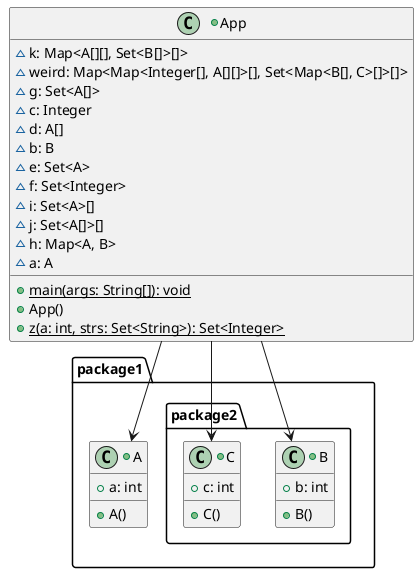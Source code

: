 @startuml
'Generated by linter project
'Certain abstract methods and enum methods do not have paramater names available
'Inner classes, Exceptions, and Generic/Paramaterized classes are unsupported
'There may also be the occasional mysterious missing type paramater or return type or dependency

+class App {
	~k: Map<A[][], Set<B[]>[]>
	~weird: Map<Map<Integer[], A[][]>[], Set<Map<B[], C>[]>[]>
	~g: Set<A[]>
	~c: Integer
	~d: A[]
	~b: B
	~e: Set<A>
	~f: Set<Integer>
	~i: Set<A>[]
	~j: Set<A[]>[]
	~h: Map<A, B>
	~a: A
	+{static} main(args: String[]): void
	+App()
	+{static} z(a: int, strs: Set<String>): Set<Integer>
}
package package1 {
	+class A {
		+a: int
		+A()
	}
	package package2 {
		+class B {
			+b: int
			+B()
		}
		+class C {
			+c: int
			+C()
		}
	 }
 }
App --> package1.A
App --> package1.package2.B
App --> package1.package2.C
@enduml